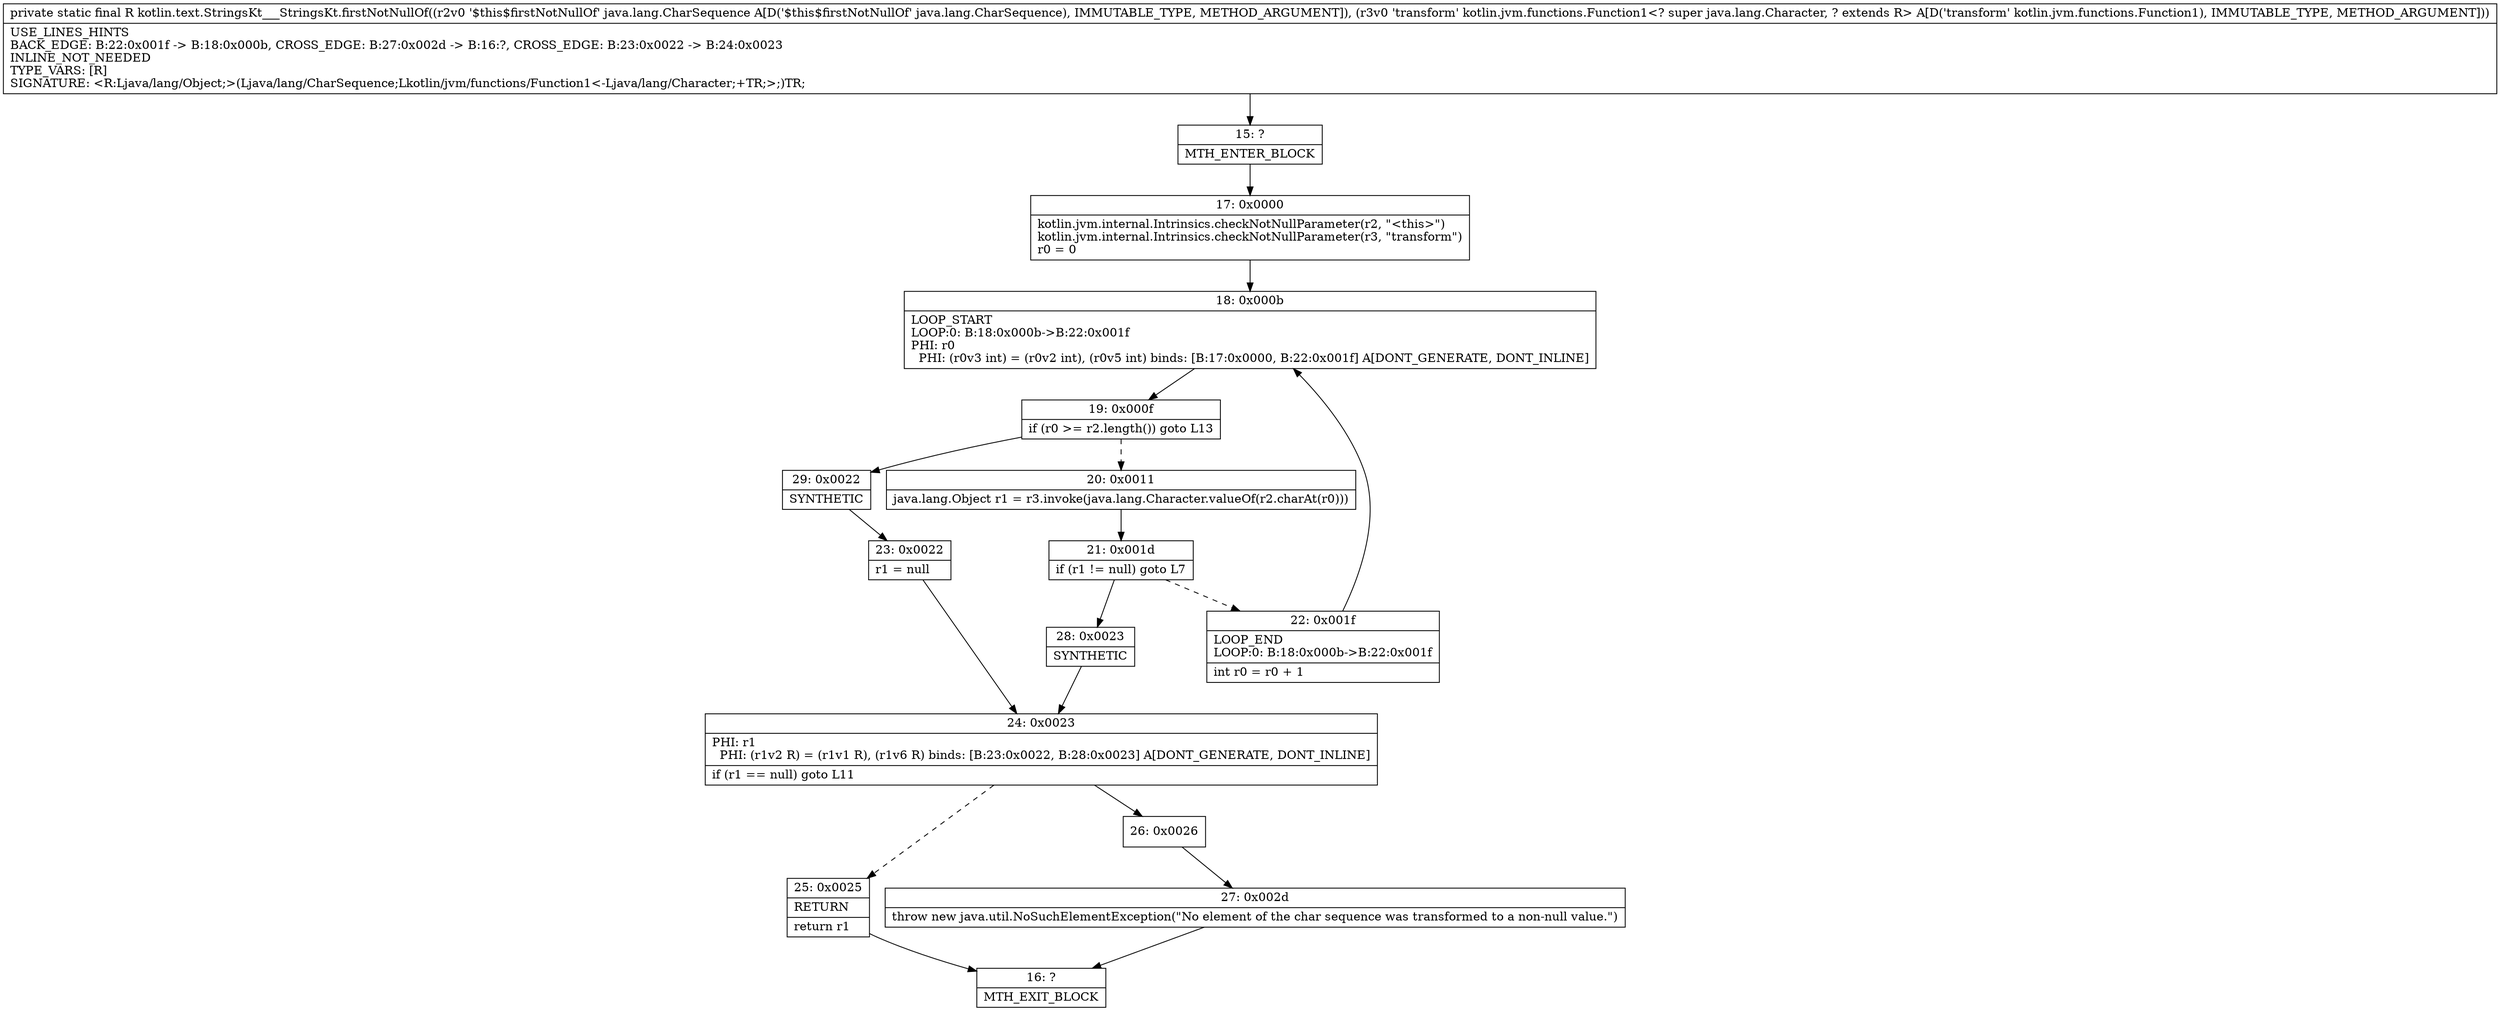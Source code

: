 digraph "CFG forkotlin.text.StringsKt___StringsKt.firstNotNullOf(Ljava\/lang\/CharSequence;Lkotlin\/jvm\/functions\/Function1;)Ljava\/lang\/Object;" {
Node_15 [shape=record,label="{15\:\ ?|MTH_ENTER_BLOCK\l}"];
Node_17 [shape=record,label="{17\:\ 0x0000|kotlin.jvm.internal.Intrinsics.checkNotNullParameter(r2, \"\<this\>\")\lkotlin.jvm.internal.Intrinsics.checkNotNullParameter(r3, \"transform\")\lr0 = 0\l}"];
Node_18 [shape=record,label="{18\:\ 0x000b|LOOP_START\lLOOP:0: B:18:0x000b\-\>B:22:0x001f\lPHI: r0 \l  PHI: (r0v3 int) = (r0v2 int), (r0v5 int) binds: [B:17:0x0000, B:22:0x001f] A[DONT_GENERATE, DONT_INLINE]\l}"];
Node_19 [shape=record,label="{19\:\ 0x000f|if (r0 \>= r2.length()) goto L13\l}"];
Node_20 [shape=record,label="{20\:\ 0x0011|java.lang.Object r1 = r3.invoke(java.lang.Character.valueOf(r2.charAt(r0)))\l}"];
Node_21 [shape=record,label="{21\:\ 0x001d|if (r1 != null) goto L7\l}"];
Node_22 [shape=record,label="{22\:\ 0x001f|LOOP_END\lLOOP:0: B:18:0x000b\-\>B:22:0x001f\l|int r0 = r0 + 1\l}"];
Node_28 [shape=record,label="{28\:\ 0x0023|SYNTHETIC\l}"];
Node_24 [shape=record,label="{24\:\ 0x0023|PHI: r1 \l  PHI: (r1v2 R) = (r1v1 R), (r1v6 R) binds: [B:23:0x0022, B:28:0x0023] A[DONT_GENERATE, DONT_INLINE]\l|if (r1 == null) goto L11\l}"];
Node_25 [shape=record,label="{25\:\ 0x0025|RETURN\l|return r1\l}"];
Node_16 [shape=record,label="{16\:\ ?|MTH_EXIT_BLOCK\l}"];
Node_26 [shape=record,label="{26\:\ 0x0026}"];
Node_27 [shape=record,label="{27\:\ 0x002d|throw new java.util.NoSuchElementException(\"No element of the char sequence was transformed to a non\-null value.\")\l}"];
Node_29 [shape=record,label="{29\:\ 0x0022|SYNTHETIC\l}"];
Node_23 [shape=record,label="{23\:\ 0x0022|r1 = null\l}"];
MethodNode[shape=record,label="{private static final R kotlin.text.StringsKt___StringsKt.firstNotNullOf((r2v0 '$this$firstNotNullOf' java.lang.CharSequence A[D('$this$firstNotNullOf' java.lang.CharSequence), IMMUTABLE_TYPE, METHOD_ARGUMENT]), (r3v0 'transform' kotlin.jvm.functions.Function1\<? super java.lang.Character, ? extends R\> A[D('transform' kotlin.jvm.functions.Function1), IMMUTABLE_TYPE, METHOD_ARGUMENT]))  | USE_LINES_HINTS\lBACK_EDGE: B:22:0x001f \-\> B:18:0x000b, CROSS_EDGE: B:27:0x002d \-\> B:16:?, CROSS_EDGE: B:23:0x0022 \-\> B:24:0x0023\lINLINE_NOT_NEEDED\lTYPE_VARS: [R]\lSIGNATURE: \<R:Ljava\/lang\/Object;\>(Ljava\/lang\/CharSequence;Lkotlin\/jvm\/functions\/Function1\<\-Ljava\/lang\/Character;+TR;\>;)TR;\l}"];
MethodNode -> Node_15;Node_15 -> Node_17;
Node_17 -> Node_18;
Node_18 -> Node_19;
Node_19 -> Node_20[style=dashed];
Node_19 -> Node_29;
Node_20 -> Node_21;
Node_21 -> Node_22[style=dashed];
Node_21 -> Node_28;
Node_22 -> Node_18;
Node_28 -> Node_24;
Node_24 -> Node_25[style=dashed];
Node_24 -> Node_26;
Node_25 -> Node_16;
Node_26 -> Node_27;
Node_27 -> Node_16;
Node_29 -> Node_23;
Node_23 -> Node_24;
}


